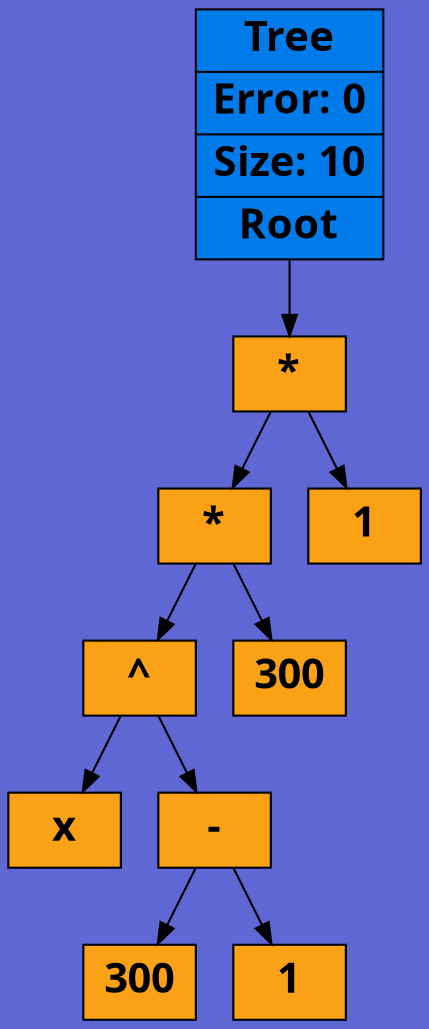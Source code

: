 digraph
{
rankdir = TB;
node[shape = record, color = "#000000", fontname = "Sans Bold Not-Rotated", fontsize = 20];
bgcolor = "#5e67d4";
TREE[rank = "min", style = "filled", fillcolor = "#007be9", label = "{Tree|Error: 0|Size: 10|<root>Root}"];
NODE_13[style = "filled", fillcolor = "#faa116", label = "{*}"];
NODE_12[style = "filled", fillcolor = "#faa116", label = "{*}"];
NODE_11[style = "filled", fillcolor = "#faa116", label = "{^}"];
NODE_10[style = "filled", fillcolor = "#faa116", label = "{x}"];
NODE_9[style = "filled", fillcolor = "#faa116", label = "{-}"];
NODE_8[style = "filled", fillcolor = "#faa116", label = "{300}"];
NODE_7[style = "filled", fillcolor = "#faa116", label = "{1}"];
NODE_6[style = "filled", fillcolor = "#faa116", label = "{300}"];
NODE_5[style = "filled", fillcolor = "#faa116", label = "{1}"];
NODE_13:left->NODE_12;
NODE_13:right->NODE_5;
NODE_12:left->NODE_11;
NODE_12:right->NODE_6;
NODE_11:left->NODE_10;
NODE_11:right->NODE_9;
NODE_9:left->NODE_8;
NODE_9:right->NODE_7;

TREE:root->NODE_13
}

